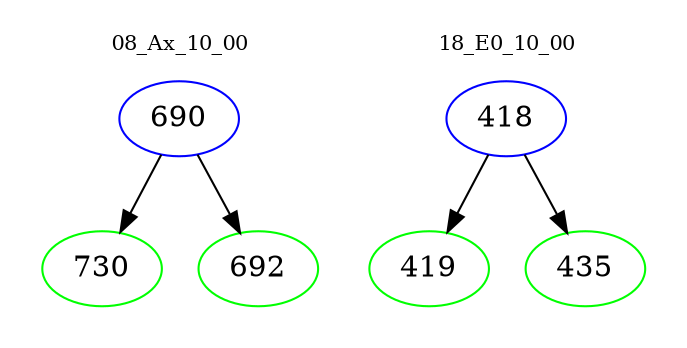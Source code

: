 digraph{
subgraph cluster_0 {
color = white
label = "08_Ax_10_00";
fontsize=10;
T0_690 [label="690", color="blue"]
T0_690 -> T0_730 [color="black"]
T0_730 [label="730", color="green"]
T0_690 -> T0_692 [color="black"]
T0_692 [label="692", color="green"]
}
subgraph cluster_1 {
color = white
label = "18_E0_10_00";
fontsize=10;
T1_418 [label="418", color="blue"]
T1_418 -> T1_419 [color="black"]
T1_419 [label="419", color="green"]
T1_418 -> T1_435 [color="black"]
T1_435 [label="435", color="green"]
}
}
